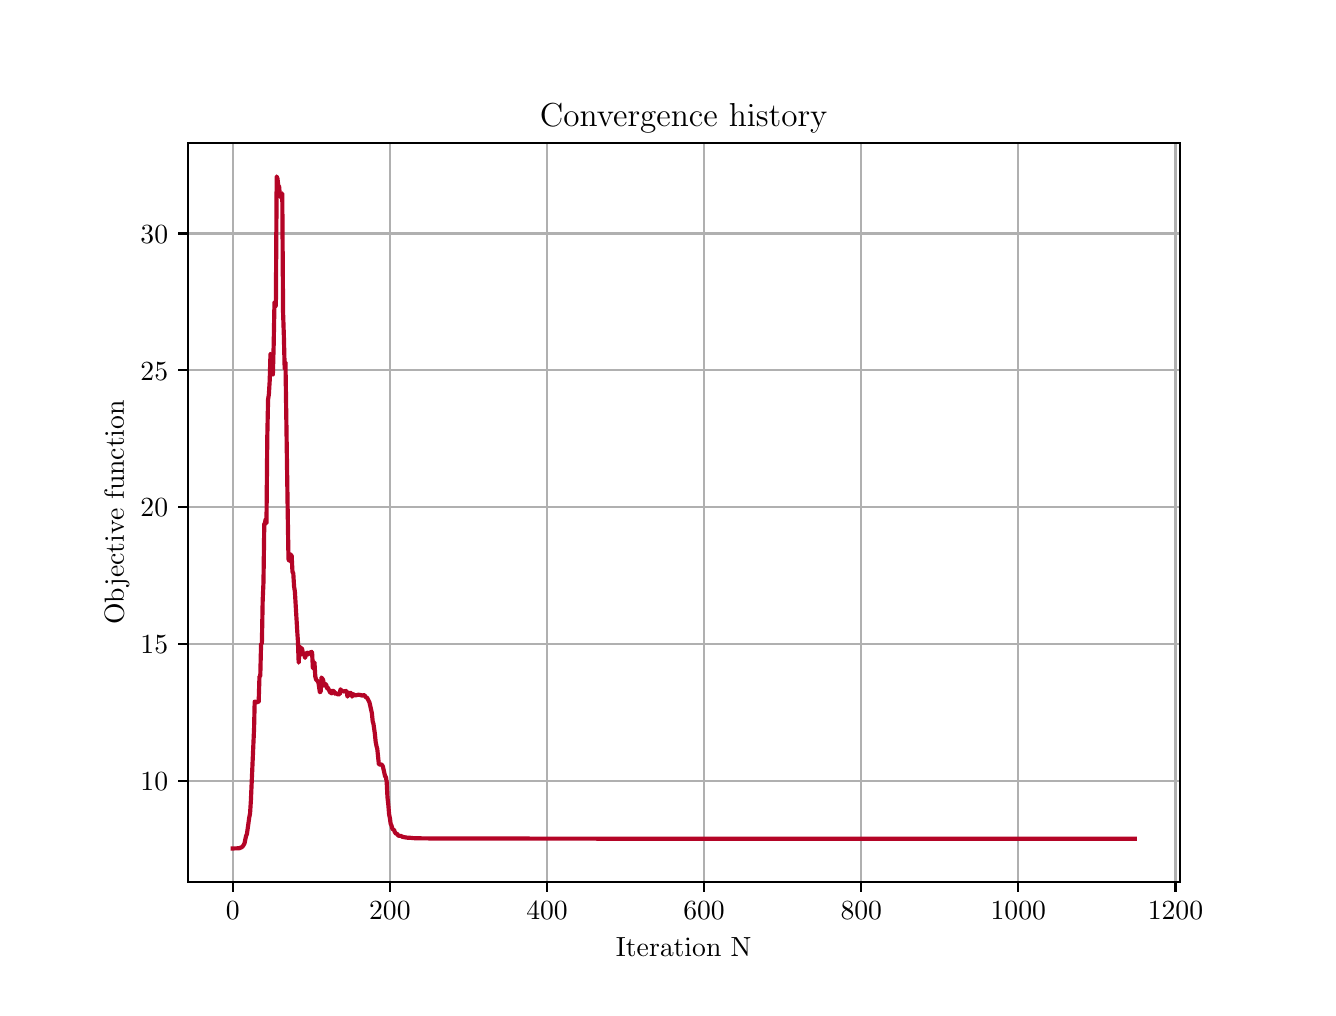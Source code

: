 \begingroup%
\makeatletter%
\begin{pgfpicture}%
\pgfpathrectangle{\pgfpointorigin}{\pgfqpoint{6.4in}{4.8in}}%
\pgfusepath{use as bounding box, clip}%
\begin{pgfscope}%
\pgfsetbuttcap%
\pgfsetmiterjoin%
\definecolor{currentfill}{rgb}{1.0,1.0,1.0}%
\pgfsetfillcolor{currentfill}%
\pgfsetlinewidth{0.0pt}%
\definecolor{currentstroke}{rgb}{1.0,1.0,1.0}%
\pgfsetstrokecolor{currentstroke}%
\pgfsetdash{}{0pt}%
\pgfpathmoveto{\pgfqpoint{0.0in}{0.0in}}%
\pgfpathlineto{\pgfqpoint{6.4in}{0.0in}}%
\pgfpathlineto{\pgfqpoint{6.4in}{4.8in}}%
\pgfpathlineto{\pgfqpoint{0.0in}{4.8in}}%
\pgfpathlineto{\pgfqpoint{0.0in}{0.0in}}%
\pgfpathclose%
\pgfusepath{fill}%
\end{pgfscope}%
\begin{pgfscope}%
\pgfsetbuttcap%
\pgfsetmiterjoin%
\definecolor{currentfill}{rgb}{1.0,1.0,1.0}%
\pgfsetfillcolor{currentfill}%
\pgfsetlinewidth{0.0pt}%
\definecolor{currentstroke}{rgb}{0.0,0.0,0.0}%
\pgfsetstrokecolor{currentstroke}%
\pgfsetstrokeopacity{0.0}%
\pgfsetdash{}{0pt}%
\pgfpathmoveto{\pgfqpoint{0.8in}{0.528in}}%
\pgfpathlineto{\pgfqpoint{5.76in}{0.528in}}%
\pgfpathlineto{\pgfqpoint{5.76in}{4.224in}}%
\pgfpathlineto{\pgfqpoint{0.8in}{4.224in}}%
\pgfpathlineto{\pgfqpoint{0.8in}{0.528in}}%
\pgfpathclose%
\pgfusepath{fill}%
\end{pgfscope}%
\begin{pgfscope}%
\pgfpathrectangle{\pgfqpoint{0.8in}{0.528in}}{\pgfqpoint{4.96in}{3.696in}}%
\pgfusepath{clip}%
\pgfsetrectcap%
\pgfsetroundjoin%
\pgfsetlinewidth{0.803pt}%
\definecolor{currentstroke}{rgb}{0.69,0.69,0.69}%
\pgfsetstrokecolor{currentstroke}%
\pgfsetdash{}{0pt}%
\pgfpathmoveto{\pgfqpoint{1.025in}{0.528in}}%
\pgfpathlineto{\pgfqpoint{1.025in}{4.224in}}%
\pgfusepath{stroke}%
\end{pgfscope}%
\begin{pgfscope}%
\pgfsetbuttcap%
\pgfsetroundjoin%
\definecolor{currentfill}{rgb}{0.0,0.0,0.0}%
\pgfsetfillcolor{currentfill}%
\pgfsetlinewidth{0.803pt}%
\definecolor{currentstroke}{rgb}{0.0,0.0,0.0}%
\pgfsetstrokecolor{currentstroke}%
\pgfsetdash{}{0pt}%
\pgfsys@defobject{currentmarker}{\pgfqpoint{0.0in}{-0.049in}}{\pgfqpoint{0.0in}{0.0in}}{%
\pgfpathmoveto{\pgfqpoint{0.0in}{0.0in}}%
\pgfpathlineto{\pgfqpoint{0.0in}{-0.049in}}%
\pgfusepath{stroke,fill}%
}%
\begin{pgfscope}%
\pgfsys@transformshift{1.025in}{0.528in}%
\pgfsys@useobject{currentmarker}{}%
\end{pgfscope}%
\end{pgfscope}%
\begin{pgfscope}%
\definecolor{textcolor}{rgb}{0.0,0.0,0.0}%
\pgfsetstrokecolor{textcolor}%
\pgfsetfillcolor{textcolor}%
\pgftext[x=1.025in,y=0.431in,,top]{\color{textcolor}\rmfamily\fontsize{10.0}{12.0}\selectfont \(\displaystyle {0}\)}%
\end{pgfscope}%
\begin{pgfscope}%
\pgfpathrectangle{\pgfqpoint{0.8in}{0.528in}}{\pgfqpoint{4.96in}{3.696in}}%
\pgfusepath{clip}%
\pgfsetrectcap%
\pgfsetroundjoin%
\pgfsetlinewidth{0.803pt}%
\definecolor{currentstroke}{rgb}{0.69,0.69,0.69}%
\pgfsetstrokecolor{currentstroke}%
\pgfsetdash{}{0pt}%
\pgfpathmoveto{\pgfqpoint{1.811in}{0.528in}}%
\pgfpathlineto{\pgfqpoint{1.811in}{4.224in}}%
\pgfusepath{stroke}%
\end{pgfscope}%
\begin{pgfscope}%
\pgfsetbuttcap%
\pgfsetroundjoin%
\definecolor{currentfill}{rgb}{0.0,0.0,0.0}%
\pgfsetfillcolor{currentfill}%
\pgfsetlinewidth{0.803pt}%
\definecolor{currentstroke}{rgb}{0.0,0.0,0.0}%
\pgfsetstrokecolor{currentstroke}%
\pgfsetdash{}{0pt}%
\pgfsys@defobject{currentmarker}{\pgfqpoint{0.0in}{-0.049in}}{\pgfqpoint{0.0in}{0.0in}}{%
\pgfpathmoveto{\pgfqpoint{0.0in}{0.0in}}%
\pgfpathlineto{\pgfqpoint{0.0in}{-0.049in}}%
\pgfusepath{stroke,fill}%
}%
\begin{pgfscope}%
\pgfsys@transformshift{1.811in}{0.528in}%
\pgfsys@useobject{currentmarker}{}%
\end{pgfscope}%
\end{pgfscope}%
\begin{pgfscope}%
\definecolor{textcolor}{rgb}{0.0,0.0,0.0}%
\pgfsetstrokecolor{textcolor}%
\pgfsetfillcolor{textcolor}%
\pgftext[x=1.811in,y=0.431in,,top]{\color{textcolor}\rmfamily\fontsize{10.0}{12.0}\selectfont \(\displaystyle {200}\)}%
\end{pgfscope}%
\begin{pgfscope}%
\pgfpathrectangle{\pgfqpoint{0.8in}{0.528in}}{\pgfqpoint{4.96in}{3.696in}}%
\pgfusepath{clip}%
\pgfsetrectcap%
\pgfsetroundjoin%
\pgfsetlinewidth{0.803pt}%
\definecolor{currentstroke}{rgb}{0.69,0.69,0.69}%
\pgfsetstrokecolor{currentstroke}%
\pgfsetdash{}{0pt}%
\pgfpathmoveto{\pgfqpoint{2.597in}{0.528in}}%
\pgfpathlineto{\pgfqpoint{2.597in}{4.224in}}%
\pgfusepath{stroke}%
\end{pgfscope}%
\begin{pgfscope}%
\pgfsetbuttcap%
\pgfsetroundjoin%
\definecolor{currentfill}{rgb}{0.0,0.0,0.0}%
\pgfsetfillcolor{currentfill}%
\pgfsetlinewidth{0.803pt}%
\definecolor{currentstroke}{rgb}{0.0,0.0,0.0}%
\pgfsetstrokecolor{currentstroke}%
\pgfsetdash{}{0pt}%
\pgfsys@defobject{currentmarker}{\pgfqpoint{0.0in}{-0.049in}}{\pgfqpoint{0.0in}{0.0in}}{%
\pgfpathmoveto{\pgfqpoint{0.0in}{0.0in}}%
\pgfpathlineto{\pgfqpoint{0.0in}{-0.049in}}%
\pgfusepath{stroke,fill}%
}%
\begin{pgfscope}%
\pgfsys@transformshift{2.597in}{0.528in}%
\pgfsys@useobject{currentmarker}{}%
\end{pgfscope}%
\end{pgfscope}%
\begin{pgfscope}%
\definecolor{textcolor}{rgb}{0.0,0.0,0.0}%
\pgfsetstrokecolor{textcolor}%
\pgfsetfillcolor{textcolor}%
\pgftext[x=2.597in,y=0.431in,,top]{\color{textcolor}\rmfamily\fontsize{10.0}{12.0}\selectfont \(\displaystyle {400}\)}%
\end{pgfscope}%
\begin{pgfscope}%
\pgfpathrectangle{\pgfqpoint{0.8in}{0.528in}}{\pgfqpoint{4.96in}{3.696in}}%
\pgfusepath{clip}%
\pgfsetrectcap%
\pgfsetroundjoin%
\pgfsetlinewidth{0.803pt}%
\definecolor{currentstroke}{rgb}{0.69,0.69,0.69}%
\pgfsetstrokecolor{currentstroke}%
\pgfsetdash{}{0pt}%
\pgfpathmoveto{\pgfqpoint{3.382in}{0.528in}}%
\pgfpathlineto{\pgfqpoint{3.382in}{4.224in}}%
\pgfusepath{stroke}%
\end{pgfscope}%
\begin{pgfscope}%
\pgfsetbuttcap%
\pgfsetroundjoin%
\definecolor{currentfill}{rgb}{0.0,0.0,0.0}%
\pgfsetfillcolor{currentfill}%
\pgfsetlinewidth{0.803pt}%
\definecolor{currentstroke}{rgb}{0.0,0.0,0.0}%
\pgfsetstrokecolor{currentstroke}%
\pgfsetdash{}{0pt}%
\pgfsys@defobject{currentmarker}{\pgfqpoint{0.0in}{-0.049in}}{\pgfqpoint{0.0in}{0.0in}}{%
\pgfpathmoveto{\pgfqpoint{0.0in}{0.0in}}%
\pgfpathlineto{\pgfqpoint{0.0in}{-0.049in}}%
\pgfusepath{stroke,fill}%
}%
\begin{pgfscope}%
\pgfsys@transformshift{3.382in}{0.528in}%
\pgfsys@useobject{currentmarker}{}%
\end{pgfscope}%
\end{pgfscope}%
\begin{pgfscope}%
\definecolor{textcolor}{rgb}{0.0,0.0,0.0}%
\pgfsetstrokecolor{textcolor}%
\pgfsetfillcolor{textcolor}%
\pgftext[x=3.382in,y=0.431in,,top]{\color{textcolor}\rmfamily\fontsize{10.0}{12.0}\selectfont \(\displaystyle {600}\)}%
\end{pgfscope}%
\begin{pgfscope}%
\pgfpathrectangle{\pgfqpoint{0.8in}{0.528in}}{\pgfqpoint{4.96in}{3.696in}}%
\pgfusepath{clip}%
\pgfsetrectcap%
\pgfsetroundjoin%
\pgfsetlinewidth{0.803pt}%
\definecolor{currentstroke}{rgb}{0.69,0.69,0.69}%
\pgfsetstrokecolor{currentstroke}%
\pgfsetdash{}{0pt}%
\pgfpathmoveto{\pgfqpoint{4.168in}{0.528in}}%
\pgfpathlineto{\pgfqpoint{4.168in}{4.224in}}%
\pgfusepath{stroke}%
\end{pgfscope}%
\begin{pgfscope}%
\pgfsetbuttcap%
\pgfsetroundjoin%
\definecolor{currentfill}{rgb}{0.0,0.0,0.0}%
\pgfsetfillcolor{currentfill}%
\pgfsetlinewidth{0.803pt}%
\definecolor{currentstroke}{rgb}{0.0,0.0,0.0}%
\pgfsetstrokecolor{currentstroke}%
\pgfsetdash{}{0pt}%
\pgfsys@defobject{currentmarker}{\pgfqpoint{0.0in}{-0.049in}}{\pgfqpoint{0.0in}{0.0in}}{%
\pgfpathmoveto{\pgfqpoint{0.0in}{0.0in}}%
\pgfpathlineto{\pgfqpoint{0.0in}{-0.049in}}%
\pgfusepath{stroke,fill}%
}%
\begin{pgfscope}%
\pgfsys@transformshift{4.168in}{0.528in}%
\pgfsys@useobject{currentmarker}{}%
\end{pgfscope}%
\end{pgfscope}%
\begin{pgfscope}%
\definecolor{textcolor}{rgb}{0.0,0.0,0.0}%
\pgfsetstrokecolor{textcolor}%
\pgfsetfillcolor{textcolor}%
\pgftext[x=4.168in,y=0.431in,,top]{\color{textcolor}\rmfamily\fontsize{10.0}{12.0}\selectfont \(\displaystyle {800}\)}%
\end{pgfscope}%
\begin{pgfscope}%
\pgfpathrectangle{\pgfqpoint{0.8in}{0.528in}}{\pgfqpoint{4.96in}{3.696in}}%
\pgfusepath{clip}%
\pgfsetrectcap%
\pgfsetroundjoin%
\pgfsetlinewidth{0.803pt}%
\definecolor{currentstroke}{rgb}{0.69,0.69,0.69}%
\pgfsetstrokecolor{currentstroke}%
\pgfsetdash{}{0pt}%
\pgfpathmoveto{\pgfqpoint{4.953in}{0.528in}}%
\pgfpathlineto{\pgfqpoint{4.953in}{4.224in}}%
\pgfusepath{stroke}%
\end{pgfscope}%
\begin{pgfscope}%
\pgfsetbuttcap%
\pgfsetroundjoin%
\definecolor{currentfill}{rgb}{0.0,0.0,0.0}%
\pgfsetfillcolor{currentfill}%
\pgfsetlinewidth{0.803pt}%
\definecolor{currentstroke}{rgb}{0.0,0.0,0.0}%
\pgfsetstrokecolor{currentstroke}%
\pgfsetdash{}{0pt}%
\pgfsys@defobject{currentmarker}{\pgfqpoint{0.0in}{-0.049in}}{\pgfqpoint{0.0in}{0.0in}}{%
\pgfpathmoveto{\pgfqpoint{0.0in}{0.0in}}%
\pgfpathlineto{\pgfqpoint{0.0in}{-0.049in}}%
\pgfusepath{stroke,fill}%
}%
\begin{pgfscope}%
\pgfsys@transformshift{4.953in}{0.528in}%
\pgfsys@useobject{currentmarker}{}%
\end{pgfscope}%
\end{pgfscope}%
\begin{pgfscope}%
\definecolor{textcolor}{rgb}{0.0,0.0,0.0}%
\pgfsetstrokecolor{textcolor}%
\pgfsetfillcolor{textcolor}%
\pgftext[x=4.953in,y=0.431in,,top]{\color{textcolor}\rmfamily\fontsize{10.0}{12.0}\selectfont \(\displaystyle {1000}\)}%
\end{pgfscope}%
\begin{pgfscope}%
\pgfpathrectangle{\pgfqpoint{0.8in}{0.528in}}{\pgfqpoint{4.96in}{3.696in}}%
\pgfusepath{clip}%
\pgfsetrectcap%
\pgfsetroundjoin%
\pgfsetlinewidth{0.803pt}%
\definecolor{currentstroke}{rgb}{0.69,0.69,0.69}%
\pgfsetstrokecolor{currentstroke}%
\pgfsetdash{}{0pt}%
\pgfpathmoveto{\pgfqpoint{5.739in}{0.528in}}%
\pgfpathlineto{\pgfqpoint{5.739in}{4.224in}}%
\pgfusepath{stroke}%
\end{pgfscope}%
\begin{pgfscope}%
\pgfsetbuttcap%
\pgfsetroundjoin%
\definecolor{currentfill}{rgb}{0.0,0.0,0.0}%
\pgfsetfillcolor{currentfill}%
\pgfsetlinewidth{0.803pt}%
\definecolor{currentstroke}{rgb}{0.0,0.0,0.0}%
\pgfsetstrokecolor{currentstroke}%
\pgfsetdash{}{0pt}%
\pgfsys@defobject{currentmarker}{\pgfqpoint{0.0in}{-0.049in}}{\pgfqpoint{0.0in}{0.0in}}{%
\pgfpathmoveto{\pgfqpoint{0.0in}{0.0in}}%
\pgfpathlineto{\pgfqpoint{0.0in}{-0.049in}}%
\pgfusepath{stroke,fill}%
}%
\begin{pgfscope}%
\pgfsys@transformshift{5.739in}{0.528in}%
\pgfsys@useobject{currentmarker}{}%
\end{pgfscope}%
\end{pgfscope}%
\begin{pgfscope}%
\definecolor{textcolor}{rgb}{0.0,0.0,0.0}%
\pgfsetstrokecolor{textcolor}%
\pgfsetfillcolor{textcolor}%
\pgftext[x=5.739in,y=0.431in,,top]{\color{textcolor}\rmfamily\fontsize{10.0}{12.0}\selectfont \(\displaystyle {1200}\)}%
\end{pgfscope}%
\begin{pgfscope}%
\definecolor{textcolor}{rgb}{0.0,0.0,0.0}%
\pgfsetstrokecolor{textcolor}%
\pgfsetfillcolor{textcolor}%
\pgftext[x=3.28in,y=0.252in,,top]{\color{textcolor}\rmfamily\fontsize{10.0}{12.0}\selectfont Iteration N}%
\end{pgfscope}%
\begin{pgfscope}%
\pgfpathrectangle{\pgfqpoint{0.8in}{0.528in}}{\pgfqpoint{4.96in}{3.696in}}%
\pgfusepath{clip}%
\pgfsetrectcap%
\pgfsetroundjoin%
\pgfsetlinewidth{0.803pt}%
\definecolor{currentstroke}{rgb}{0.69,0.69,0.69}%
\pgfsetstrokecolor{currentstroke}%
\pgfsetdash{}{0pt}%
\pgfpathmoveto{\pgfqpoint{0.8in}{1.032in}}%
\pgfpathlineto{\pgfqpoint{5.76in}{1.032in}}%
\pgfusepath{stroke}%
\end{pgfscope}%
\begin{pgfscope}%
\pgfsetbuttcap%
\pgfsetroundjoin%
\definecolor{currentfill}{rgb}{0.0,0.0,0.0}%
\pgfsetfillcolor{currentfill}%
\pgfsetlinewidth{0.803pt}%
\definecolor{currentstroke}{rgb}{0.0,0.0,0.0}%
\pgfsetstrokecolor{currentstroke}%
\pgfsetdash{}{0pt}%
\pgfsys@defobject{currentmarker}{\pgfqpoint{-0.049in}{0.0in}}{\pgfqpoint{-0.0in}{0.0in}}{%
\pgfpathmoveto{\pgfqpoint{-0.0in}{0.0in}}%
\pgfpathlineto{\pgfqpoint{-0.049in}{0.0in}}%
\pgfusepath{stroke,fill}%
}%
\begin{pgfscope}%
\pgfsys@transformshift{0.8in}{1.032in}%
\pgfsys@useobject{currentmarker}{}%
\end{pgfscope}%
\end{pgfscope}%
\begin{pgfscope}%
\definecolor{textcolor}{rgb}{0.0,0.0,0.0}%
\pgfsetstrokecolor{textcolor}%
\pgfsetfillcolor{textcolor}%
\pgftext[x=0.564in, y=0.984in, left, base]{\color{textcolor}\rmfamily\fontsize{10.0}{12.0}\selectfont \(\displaystyle {10}\)}%
\end{pgfscope}%
\begin{pgfscope}%
\pgfpathrectangle{\pgfqpoint{0.8in}{0.528in}}{\pgfqpoint{4.96in}{3.696in}}%
\pgfusepath{clip}%
\pgfsetrectcap%
\pgfsetroundjoin%
\pgfsetlinewidth{0.803pt}%
\definecolor{currentstroke}{rgb}{0.69,0.69,0.69}%
\pgfsetstrokecolor{currentstroke}%
\pgfsetdash{}{0pt}%
\pgfpathmoveto{\pgfqpoint{0.8in}{1.717in}}%
\pgfpathlineto{\pgfqpoint{5.76in}{1.717in}}%
\pgfusepath{stroke}%
\end{pgfscope}%
\begin{pgfscope}%
\pgfsetbuttcap%
\pgfsetroundjoin%
\definecolor{currentfill}{rgb}{0.0,0.0,0.0}%
\pgfsetfillcolor{currentfill}%
\pgfsetlinewidth{0.803pt}%
\definecolor{currentstroke}{rgb}{0.0,0.0,0.0}%
\pgfsetstrokecolor{currentstroke}%
\pgfsetdash{}{0pt}%
\pgfsys@defobject{currentmarker}{\pgfqpoint{-0.049in}{0.0in}}{\pgfqpoint{-0.0in}{0.0in}}{%
\pgfpathmoveto{\pgfqpoint{-0.0in}{0.0in}}%
\pgfpathlineto{\pgfqpoint{-0.049in}{0.0in}}%
\pgfusepath{stroke,fill}%
}%
\begin{pgfscope}%
\pgfsys@transformshift{0.8in}{1.717in}%
\pgfsys@useobject{currentmarker}{}%
\end{pgfscope}%
\end{pgfscope}%
\begin{pgfscope}%
\definecolor{textcolor}{rgb}{0.0,0.0,0.0}%
\pgfsetstrokecolor{textcolor}%
\pgfsetfillcolor{textcolor}%
\pgftext[x=0.564in, y=1.669in, left, base]{\color{textcolor}\rmfamily\fontsize{10.0}{12.0}\selectfont \(\displaystyle {15}\)}%
\end{pgfscope}%
\begin{pgfscope}%
\pgfpathrectangle{\pgfqpoint{0.8in}{0.528in}}{\pgfqpoint{4.96in}{3.696in}}%
\pgfusepath{clip}%
\pgfsetrectcap%
\pgfsetroundjoin%
\pgfsetlinewidth{0.803pt}%
\definecolor{currentstroke}{rgb}{0.69,0.69,0.69}%
\pgfsetstrokecolor{currentstroke}%
\pgfsetdash{}{0pt}%
\pgfpathmoveto{\pgfqpoint{0.8in}{2.402in}}%
\pgfpathlineto{\pgfqpoint{5.76in}{2.402in}}%
\pgfusepath{stroke}%
\end{pgfscope}%
\begin{pgfscope}%
\pgfsetbuttcap%
\pgfsetroundjoin%
\definecolor{currentfill}{rgb}{0.0,0.0,0.0}%
\pgfsetfillcolor{currentfill}%
\pgfsetlinewidth{0.803pt}%
\definecolor{currentstroke}{rgb}{0.0,0.0,0.0}%
\pgfsetstrokecolor{currentstroke}%
\pgfsetdash{}{0pt}%
\pgfsys@defobject{currentmarker}{\pgfqpoint{-0.049in}{0.0in}}{\pgfqpoint{-0.0in}{0.0in}}{%
\pgfpathmoveto{\pgfqpoint{-0.0in}{0.0in}}%
\pgfpathlineto{\pgfqpoint{-0.049in}{0.0in}}%
\pgfusepath{stroke,fill}%
}%
\begin{pgfscope}%
\pgfsys@transformshift{0.8in}{2.402in}%
\pgfsys@useobject{currentmarker}{}%
\end{pgfscope}%
\end{pgfscope}%
\begin{pgfscope}%
\definecolor{textcolor}{rgb}{0.0,0.0,0.0}%
\pgfsetstrokecolor{textcolor}%
\pgfsetfillcolor{textcolor}%
\pgftext[x=0.564in, y=2.354in, left, base]{\color{textcolor}\rmfamily\fontsize{10.0}{12.0}\selectfont \(\displaystyle {20}\)}%
\end{pgfscope}%
\begin{pgfscope}%
\pgfpathrectangle{\pgfqpoint{0.8in}{0.528in}}{\pgfqpoint{4.96in}{3.696in}}%
\pgfusepath{clip}%
\pgfsetrectcap%
\pgfsetroundjoin%
\pgfsetlinewidth{0.803pt}%
\definecolor{currentstroke}{rgb}{0.69,0.69,0.69}%
\pgfsetstrokecolor{currentstroke}%
\pgfsetdash{}{0pt}%
\pgfpathmoveto{\pgfqpoint{0.8in}{3.087in}}%
\pgfpathlineto{\pgfqpoint{5.76in}{3.087in}}%
\pgfusepath{stroke}%
\end{pgfscope}%
\begin{pgfscope}%
\pgfsetbuttcap%
\pgfsetroundjoin%
\definecolor{currentfill}{rgb}{0.0,0.0,0.0}%
\pgfsetfillcolor{currentfill}%
\pgfsetlinewidth{0.803pt}%
\definecolor{currentstroke}{rgb}{0.0,0.0,0.0}%
\pgfsetstrokecolor{currentstroke}%
\pgfsetdash{}{0pt}%
\pgfsys@defobject{currentmarker}{\pgfqpoint{-0.049in}{0.0in}}{\pgfqpoint{-0.0in}{0.0in}}{%
\pgfpathmoveto{\pgfqpoint{-0.0in}{0.0in}}%
\pgfpathlineto{\pgfqpoint{-0.049in}{0.0in}}%
\pgfusepath{stroke,fill}%
}%
\begin{pgfscope}%
\pgfsys@transformshift{0.8in}{3.087in}%
\pgfsys@useobject{currentmarker}{}%
\end{pgfscope}%
\end{pgfscope}%
\begin{pgfscope}%
\definecolor{textcolor}{rgb}{0.0,0.0,0.0}%
\pgfsetstrokecolor{textcolor}%
\pgfsetfillcolor{textcolor}%
\pgftext[x=0.564in, y=3.038in, left, base]{\color{textcolor}\rmfamily\fontsize{10.0}{12.0}\selectfont \(\displaystyle {25}\)}%
\end{pgfscope}%
\begin{pgfscope}%
\pgfpathrectangle{\pgfqpoint{0.8in}{0.528in}}{\pgfqpoint{4.96in}{3.696in}}%
\pgfusepath{clip}%
\pgfsetrectcap%
\pgfsetroundjoin%
\pgfsetlinewidth{0.803pt}%
\definecolor{currentstroke}{rgb}{0.69,0.69,0.69}%
\pgfsetstrokecolor{currentstroke}%
\pgfsetdash{}{0pt}%
\pgfpathmoveto{\pgfqpoint{0.8in}{3.771in}}%
\pgfpathlineto{\pgfqpoint{5.76in}{3.771in}}%
\pgfusepath{stroke}%
\end{pgfscope}%
\begin{pgfscope}%
\pgfsetbuttcap%
\pgfsetroundjoin%
\definecolor{currentfill}{rgb}{0.0,0.0,0.0}%
\pgfsetfillcolor{currentfill}%
\pgfsetlinewidth{0.803pt}%
\definecolor{currentstroke}{rgb}{0.0,0.0,0.0}%
\pgfsetstrokecolor{currentstroke}%
\pgfsetdash{}{0pt}%
\pgfsys@defobject{currentmarker}{\pgfqpoint{-0.049in}{0.0in}}{\pgfqpoint{-0.0in}{0.0in}}{%
\pgfpathmoveto{\pgfqpoint{-0.0in}{0.0in}}%
\pgfpathlineto{\pgfqpoint{-0.049in}{0.0in}}%
\pgfusepath{stroke,fill}%
}%
\begin{pgfscope}%
\pgfsys@transformshift{0.8in}{3.771in}%
\pgfsys@useobject{currentmarker}{}%
\end{pgfscope}%
\end{pgfscope}%
\begin{pgfscope}%
\definecolor{textcolor}{rgb}{0.0,0.0,0.0}%
\pgfsetstrokecolor{textcolor}%
\pgfsetfillcolor{textcolor}%
\pgftext[x=0.564in, y=3.723in, left, base]{\color{textcolor}\rmfamily\fontsize{10.0}{12.0}\selectfont \(\displaystyle {30}\)}%
\end{pgfscope}%
\begin{pgfscope}%
\definecolor{textcolor}{rgb}{0.0,0.0,0.0}%
\pgfsetstrokecolor{textcolor}%
\pgfsetfillcolor{textcolor}%
\pgftext[x=0.508in,y=2.376in,,bottom,rotate=90.0]{\color{textcolor}\rmfamily\fontsize{10.0}{12.0}\selectfont Objective function}%
\end{pgfscope}%
\begin{pgfscope}%
\pgfpathrectangle{\pgfqpoint{0.8in}{0.528in}}{\pgfqpoint{4.96in}{3.696in}}%
\pgfusepath{clip}%
\pgfsetrectcap%
\pgfsetroundjoin%
\pgfsetlinewidth{1.506pt}%
\definecolor{currentstroke}{rgb}{0.706,0.016,0.149}%
\pgfsetstrokecolor{currentstroke}%
\pgfsetdash{}{0pt}%
\pgfpathmoveto{\pgfqpoint{1.025in}{0.696in}}%
\pgfpathlineto{\pgfqpoint{1.057in}{0.697in}}%
\pgfpathlineto{\pgfqpoint{1.061in}{0.698in}}%
\pgfpathlineto{\pgfqpoint{1.065in}{0.701in}}%
\pgfpathlineto{\pgfqpoint{1.069in}{0.701in}}%
\pgfpathlineto{\pgfqpoint{1.077in}{0.709in}}%
\pgfpathlineto{\pgfqpoint{1.084in}{0.721in}}%
\pgfpathlineto{\pgfqpoint{1.092in}{0.759in}}%
\pgfpathlineto{\pgfqpoint{1.096in}{0.767in}}%
\pgfpathlineto{\pgfqpoint{1.108in}{0.852in}}%
\pgfpathlineto{\pgfqpoint{1.112in}{0.872in}}%
\pgfpathlineto{\pgfqpoint{1.116in}{0.934in}}%
\pgfpathlineto{\pgfqpoint{1.132in}{1.296in}}%
\pgfpathlineto{\pgfqpoint{1.135in}{1.43in}}%
\pgfpathlineto{\pgfqpoint{1.139in}{1.43in}}%
\pgfpathlineto{\pgfqpoint{1.143in}{1.427in}}%
\pgfpathlineto{\pgfqpoint{1.147in}{1.426in}}%
\pgfpathlineto{\pgfqpoint{1.151in}{1.43in}}%
\pgfpathlineto{\pgfqpoint{1.155in}{1.43in}}%
\pgfpathlineto{\pgfqpoint{1.159in}{1.557in}}%
\pgfpathlineto{\pgfqpoint{1.163in}{1.558in}}%
\pgfpathlineto{\pgfqpoint{1.167in}{1.719in}}%
\pgfpathlineto{\pgfqpoint{1.171in}{1.72in}}%
\pgfpathlineto{\pgfqpoint{1.175in}{1.935in}}%
\pgfpathlineto{\pgfqpoint{1.179in}{2.027in}}%
\pgfpathlineto{\pgfqpoint{1.183in}{2.319in}}%
\pgfpathlineto{\pgfqpoint{1.186in}{2.322in}}%
\pgfpathlineto{\pgfqpoint{1.19in}{2.343in}}%
\pgfpathlineto{\pgfqpoint{1.194in}{2.322in}}%
\pgfpathlineto{\pgfqpoint{1.198in}{2.75in}}%
\pgfpathlineto{\pgfqpoint{1.202in}{2.941in}}%
\pgfpathlineto{\pgfqpoint{1.206in}{2.967in}}%
\pgfpathlineto{\pgfqpoint{1.21in}{3.033in}}%
\pgfpathlineto{\pgfqpoint{1.214in}{3.169in}}%
\pgfpathlineto{\pgfqpoint{1.218in}{3.163in}}%
\pgfpathlineto{\pgfqpoint{1.222in}{3.169in}}%
\pgfpathlineto{\pgfqpoint{1.226in}{3.066in}}%
\pgfpathlineto{\pgfqpoint{1.23in}{3.213in}}%
\pgfpathlineto{\pgfqpoint{1.234in}{3.428in}}%
\pgfpathlineto{\pgfqpoint{1.238in}{3.407in}}%
\pgfpathlineto{\pgfqpoint{1.241in}{3.409in}}%
\pgfpathlineto{\pgfqpoint{1.245in}{4.056in}}%
\pgfpathlineto{\pgfqpoint{1.249in}{4.045in}}%
\pgfpathlineto{\pgfqpoint{1.253in}{4.01in}}%
\pgfpathlineto{\pgfqpoint{1.257in}{4.008in}}%
\pgfpathlineto{\pgfqpoint{1.261in}{3.963in}}%
\pgfpathlineto{\pgfqpoint{1.265in}{3.955in}}%
\pgfpathlineto{\pgfqpoint{1.269in}{3.95in}}%
\pgfpathlineto{\pgfqpoint{1.273in}{3.971in}}%
\pgfpathlineto{\pgfqpoint{1.277in}{3.376in}}%
\pgfpathlineto{\pgfqpoint{1.281in}{3.257in}}%
\pgfpathlineto{\pgfqpoint{1.285in}{3.094in}}%
\pgfpathlineto{\pgfqpoint{1.289in}{3.127in}}%
\pgfpathlineto{\pgfqpoint{1.3in}{2.389in}}%
\pgfpathlineto{\pgfqpoint{1.304in}{2.142in}}%
\pgfpathlineto{\pgfqpoint{1.308in}{2.134in}}%
\pgfpathlineto{\pgfqpoint{1.312in}{2.168in}}%
\pgfpathlineto{\pgfqpoint{1.32in}{2.159in}}%
\pgfpathlineto{\pgfqpoint{1.324in}{2.078in}}%
\pgfpathlineto{\pgfqpoint{1.328in}{2.072in}}%
\pgfpathlineto{\pgfqpoint{1.332in}{2.006in}}%
\pgfpathlineto{\pgfqpoint{1.336in}{1.981in}}%
\pgfpathlineto{\pgfqpoint{1.348in}{1.779in}}%
\pgfpathlineto{\pgfqpoint{1.351in}{1.736in}}%
\pgfpathlineto{\pgfqpoint{1.355in}{1.625in}}%
\pgfpathlineto{\pgfqpoint{1.359in}{1.685in}}%
\pgfpathlineto{\pgfqpoint{1.363in}{1.704in}}%
\pgfpathlineto{\pgfqpoint{1.367in}{1.665in}}%
\pgfpathlineto{\pgfqpoint{1.371in}{1.698in}}%
\pgfpathlineto{\pgfqpoint{1.375in}{1.679in}}%
\pgfpathlineto{\pgfqpoint{1.379in}{1.666in}}%
\pgfpathlineto{\pgfqpoint{1.383in}{1.664in}}%
\pgfpathlineto{\pgfqpoint{1.387in}{1.649in}}%
\pgfpathlineto{\pgfqpoint{1.391in}{1.665in}}%
\pgfpathlineto{\pgfqpoint{1.395in}{1.673in}}%
\pgfpathlineto{\pgfqpoint{1.399in}{1.675in}}%
\pgfpathlineto{\pgfqpoint{1.403in}{1.666in}}%
\pgfpathlineto{\pgfqpoint{1.406in}{1.671in}}%
\pgfpathlineto{\pgfqpoint{1.41in}{1.673in}}%
\pgfpathlineto{\pgfqpoint{1.418in}{1.679in}}%
\pgfpathlineto{\pgfqpoint{1.422in}{1.678in}}%
\pgfpathlineto{\pgfqpoint{1.426in}{1.597in}}%
\pgfpathlineto{\pgfqpoint{1.434in}{1.627in}}%
\pgfpathlineto{\pgfqpoint{1.438in}{1.556in}}%
\pgfpathlineto{\pgfqpoint{1.442in}{1.541in}}%
\pgfpathlineto{\pgfqpoint{1.45in}{1.532in}}%
\pgfpathlineto{\pgfqpoint{1.454in}{1.524in}}%
\pgfpathlineto{\pgfqpoint{1.461in}{1.477in}}%
\pgfpathlineto{\pgfqpoint{1.465in}{1.481in}}%
\pgfpathlineto{\pgfqpoint{1.469in}{1.551in}}%
\pgfpathlineto{\pgfqpoint{1.473in}{1.544in}}%
\pgfpathlineto{\pgfqpoint{1.477in}{1.541in}}%
\pgfpathlineto{\pgfqpoint{1.481in}{1.51in}}%
\pgfpathlineto{\pgfqpoint{1.485in}{1.52in}}%
\pgfpathlineto{\pgfqpoint{1.489in}{1.517in}}%
\pgfpathlineto{\pgfqpoint{1.493in}{1.515in}}%
\pgfpathlineto{\pgfqpoint{1.497in}{1.496in}}%
\pgfpathlineto{\pgfqpoint{1.501in}{1.5in}}%
\pgfpathlineto{\pgfqpoint{1.509in}{1.483in}}%
\pgfpathlineto{\pgfqpoint{1.512in}{1.476in}}%
\pgfpathlineto{\pgfqpoint{1.516in}{1.475in}}%
\pgfpathlineto{\pgfqpoint{1.52in}{1.471in}}%
\pgfpathlineto{\pgfqpoint{1.524in}{1.485in}}%
\pgfpathlineto{\pgfqpoint{1.528in}{1.483in}}%
\pgfpathlineto{\pgfqpoint{1.532in}{1.481in}}%
\pgfpathlineto{\pgfqpoint{1.536in}{1.47in}}%
\pgfpathlineto{\pgfqpoint{1.54in}{1.473in}}%
\pgfpathlineto{\pgfqpoint{1.544in}{1.471in}}%
\pgfpathlineto{\pgfqpoint{1.548in}{1.467in}}%
\pgfpathlineto{\pgfqpoint{1.56in}{1.467in}}%
\pgfpathlineto{\pgfqpoint{1.564in}{1.492in}}%
\pgfpathlineto{\pgfqpoint{1.567in}{1.487in}}%
\pgfpathlineto{\pgfqpoint{1.579in}{1.481in}}%
\pgfpathlineto{\pgfqpoint{1.591in}{1.483in}}%
\pgfpathlineto{\pgfqpoint{1.595in}{1.483in}}%
\pgfpathlineto{\pgfqpoint{1.599in}{1.455in}}%
\pgfpathlineto{\pgfqpoint{1.603in}{1.469in}}%
\pgfpathlineto{\pgfqpoint{1.607in}{1.473in}}%
\pgfpathlineto{\pgfqpoint{1.619in}{1.473in}}%
\pgfpathlineto{\pgfqpoint{1.622in}{1.455in}}%
\pgfpathlineto{\pgfqpoint{1.626in}{1.467in}}%
\pgfpathlineto{\pgfqpoint{1.63in}{1.468in}}%
\pgfpathlineto{\pgfqpoint{1.634in}{1.462in}}%
\pgfpathlineto{\pgfqpoint{1.638in}{1.461in}}%
\pgfpathlineto{\pgfqpoint{1.654in}{1.465in}}%
\pgfpathlineto{\pgfqpoint{1.658in}{1.464in}}%
\pgfpathlineto{\pgfqpoint{1.666in}{1.463in}}%
\pgfpathlineto{\pgfqpoint{1.67in}{1.46in}}%
\pgfpathlineto{\pgfqpoint{1.677in}{1.462in}}%
\pgfpathlineto{\pgfqpoint{1.685in}{1.462in}}%
\pgfpathlineto{\pgfqpoint{1.689in}{1.454in}}%
\pgfpathlineto{\pgfqpoint{1.693in}{1.451in}}%
\pgfpathlineto{\pgfqpoint{1.697in}{1.45in}}%
\pgfpathlineto{\pgfqpoint{1.709in}{1.426in}}%
\pgfpathlineto{\pgfqpoint{1.721in}{1.373in}}%
\pgfpathlineto{\pgfqpoint{1.725in}{1.332in}}%
\pgfpathlineto{\pgfqpoint{1.729in}{1.319in}}%
\pgfpathlineto{\pgfqpoint{1.736in}{1.269in}}%
\pgfpathlineto{\pgfqpoint{1.74in}{1.229in}}%
\pgfpathlineto{\pgfqpoint{1.744in}{1.208in}}%
\pgfpathlineto{\pgfqpoint{1.748in}{1.194in}}%
\pgfpathlineto{\pgfqpoint{1.756in}{1.116in}}%
\pgfpathlineto{\pgfqpoint{1.768in}{1.116in}}%
\pgfpathlineto{\pgfqpoint{1.772in}{1.113in}}%
\pgfpathlineto{\pgfqpoint{1.776in}{1.106in}}%
\pgfpathlineto{\pgfqpoint{1.787in}{1.057in}}%
\pgfpathlineto{\pgfqpoint{1.791in}{1.053in}}%
\pgfpathlineto{\pgfqpoint{1.795in}{1.029in}}%
\pgfpathlineto{\pgfqpoint{1.799in}{0.952in}}%
\pgfpathlineto{\pgfqpoint{1.803in}{0.916in}}%
\pgfpathlineto{\pgfqpoint{1.807in}{0.868in}}%
\pgfpathlineto{\pgfqpoint{1.811in}{0.848in}}%
\pgfpathlineto{\pgfqpoint{1.815in}{0.819in}}%
\pgfpathlineto{\pgfqpoint{1.819in}{0.811in}}%
\pgfpathlineto{\pgfqpoint{1.823in}{0.797in}}%
\pgfpathlineto{\pgfqpoint{1.827in}{0.79in}}%
\pgfpathlineto{\pgfqpoint{1.831in}{0.791in}}%
\pgfpathlineto{\pgfqpoint{1.835in}{0.779in}}%
\pgfpathlineto{\pgfqpoint{1.839in}{0.773in}}%
\pgfpathlineto{\pgfqpoint{1.842in}{0.77in}}%
\pgfpathlineto{\pgfqpoint{1.846in}{0.77in}}%
\pgfpathlineto{\pgfqpoint{1.85in}{0.764in}}%
\pgfpathlineto{\pgfqpoint{1.854in}{0.76in}}%
\pgfpathlineto{\pgfqpoint{1.862in}{0.759in}}%
\pgfpathlineto{\pgfqpoint{1.866in}{0.759in}}%
\pgfpathlineto{\pgfqpoint{1.874in}{0.754in}}%
\pgfpathlineto{\pgfqpoint{1.897in}{0.75in}}%
\pgfpathlineto{\pgfqpoint{1.905in}{0.75in}}%
\pgfpathlineto{\pgfqpoint{1.917in}{0.749in}}%
\pgfpathlineto{\pgfqpoint{1.925in}{0.748in}}%
\pgfpathlineto{\pgfqpoint{1.941in}{0.747in}}%
\pgfpathlineto{\pgfqpoint{2.027in}{0.746in}}%
\pgfpathlineto{\pgfqpoint{2.047in}{0.746in}}%
\pgfpathlineto{\pgfqpoint{2.864in}{0.745in}}%
\pgfpathlineto{\pgfqpoint{5.535in}{0.745in}}%
\pgfpathlineto{\pgfqpoint{5.535in}{0.745in}}%
\pgfusepath{stroke}%
\end{pgfscope}%
\begin{pgfscope}%
\pgfsetrectcap%
\pgfsetmiterjoin%
\pgfsetlinewidth{0.803pt}%
\definecolor{currentstroke}{rgb}{0.0,0.0,0.0}%
\pgfsetstrokecolor{currentstroke}%
\pgfsetdash{}{0pt}%
\pgfpathmoveto{\pgfqpoint{0.8in}{0.528in}}%
\pgfpathlineto{\pgfqpoint{0.8in}{4.224in}}%
\pgfusepath{stroke}%
\end{pgfscope}%
\begin{pgfscope}%
\pgfsetrectcap%
\pgfsetmiterjoin%
\pgfsetlinewidth{0.803pt}%
\definecolor{currentstroke}{rgb}{0.0,0.0,0.0}%
\pgfsetstrokecolor{currentstroke}%
\pgfsetdash{}{0pt}%
\pgfpathmoveto{\pgfqpoint{5.76in}{0.528in}}%
\pgfpathlineto{\pgfqpoint{5.76in}{4.224in}}%
\pgfusepath{stroke}%
\end{pgfscope}%
\begin{pgfscope}%
\pgfsetrectcap%
\pgfsetmiterjoin%
\pgfsetlinewidth{0.803pt}%
\definecolor{currentstroke}{rgb}{0.0,0.0,0.0}%
\pgfsetstrokecolor{currentstroke}%
\pgfsetdash{}{0pt}%
\pgfpathmoveto{\pgfqpoint{0.8in}{0.528in}}%
\pgfpathlineto{\pgfqpoint{5.76in}{0.528in}}%
\pgfusepath{stroke}%
\end{pgfscope}%
\begin{pgfscope}%
\pgfsetrectcap%
\pgfsetmiterjoin%
\pgfsetlinewidth{0.803pt}%
\definecolor{currentstroke}{rgb}{0.0,0.0,0.0}%
\pgfsetstrokecolor{currentstroke}%
\pgfsetdash{}{0pt}%
\pgfpathmoveto{\pgfqpoint{0.8in}{4.224in}}%
\pgfpathlineto{\pgfqpoint{5.76in}{4.224in}}%
\pgfusepath{stroke}%
\end{pgfscope}%
\begin{pgfscope}%
\definecolor{textcolor}{rgb}{0.0,0.0,0.0}%
\pgfsetstrokecolor{textcolor}%
\pgfsetfillcolor{textcolor}%
\pgftext[x=3.28in,y=4.307in,,base]{\color{textcolor}\rmfamily\fontsize{12.0}{14.4}\selectfont Convergence history}%
\end{pgfscope}%
\end{pgfpicture}%
\makeatother%
\endgroup%
